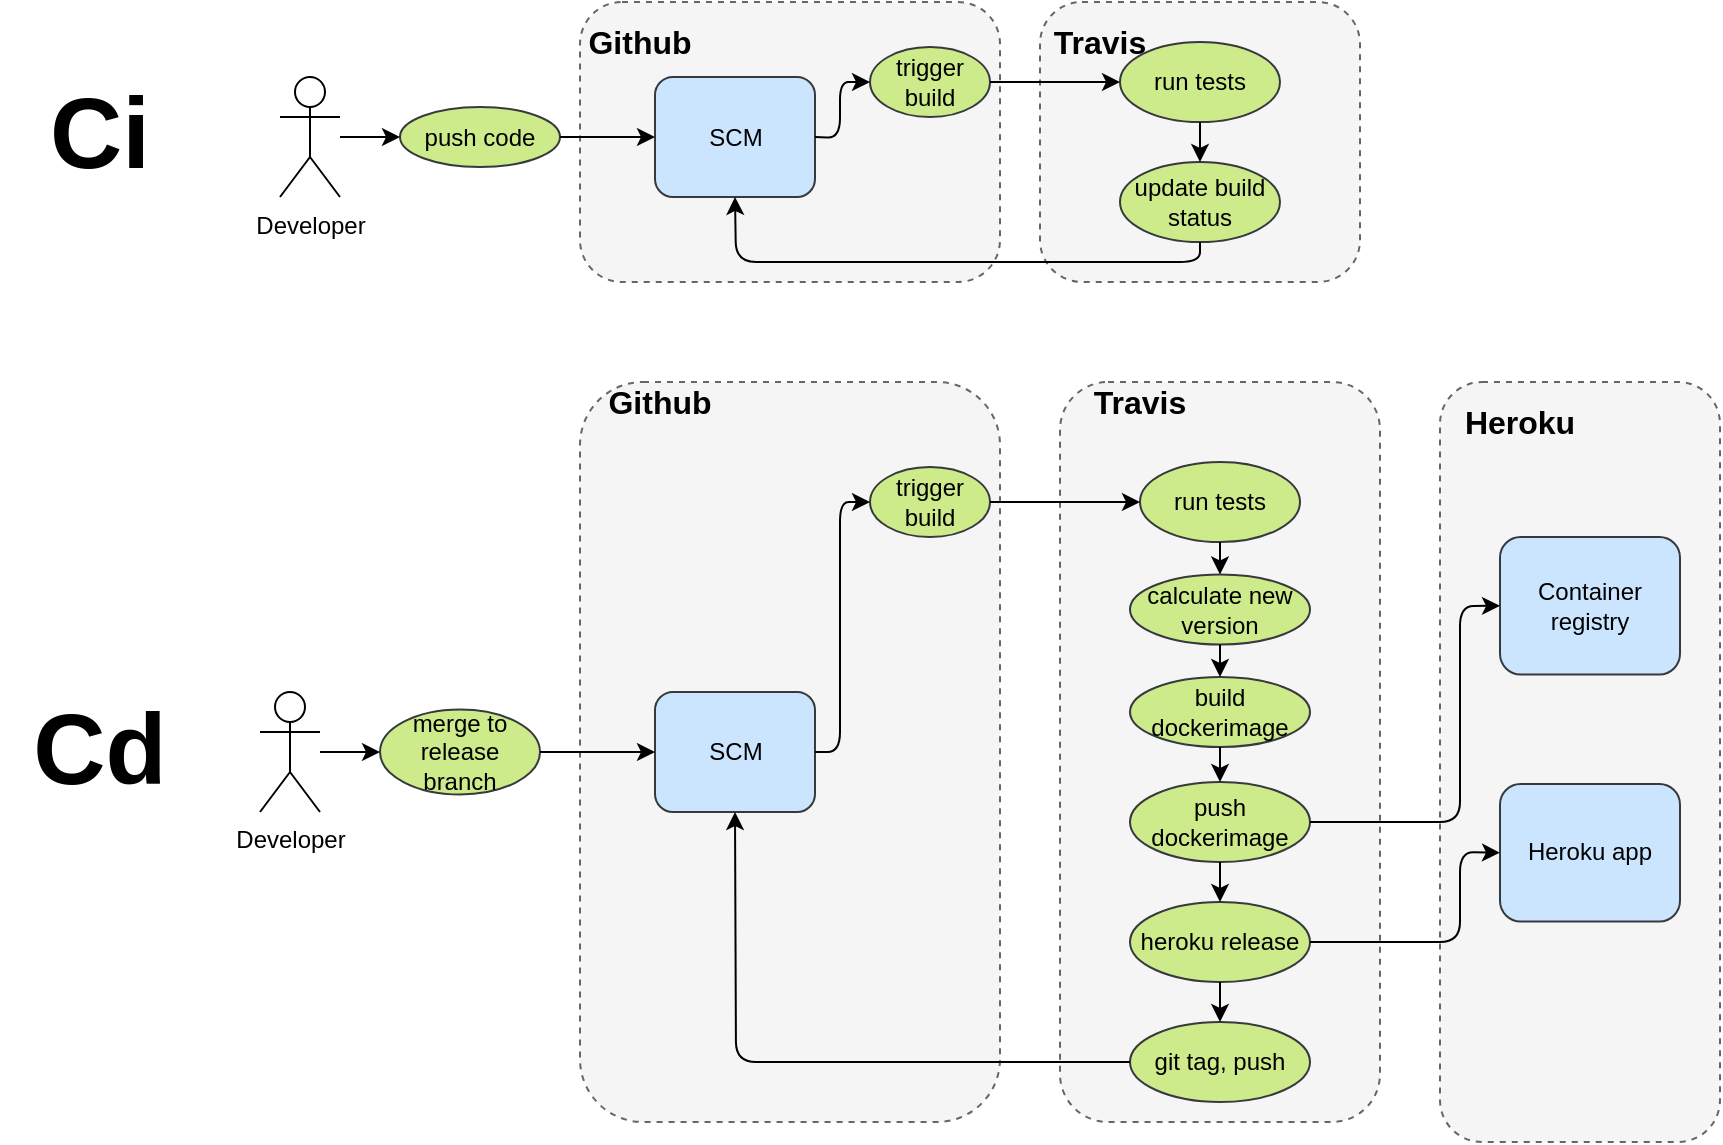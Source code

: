 <mxfile version="14.5.6" type="device"><diagram id="PFdwcSBMrbYXcl_EaHa9" name="Page-1"><mxGraphModel dx="2272" dy="794" grid="1" gridSize="10" guides="1" tooltips="1" connect="1" arrows="1" fold="1" page="1" pageScale="1" pageWidth="850" pageHeight="1100" math="0" shadow="0"><root><mxCell id="0"/><mxCell id="1" parent="0"/><mxCell id="GyPzGDTLERxLrSNGq1Bb-26" value="" style="rounded=1;whiteSpace=wrap;html=1;dashed=1;fillColor=#f5f5f5;strokeColor=#666666;fontColor=#333333;" parent="1" vertex="1"><mxGeometry x="480" y="90" width="160" height="140" as="geometry"/></mxCell><mxCell id="GyPzGDTLERxLrSNGq1Bb-3" value="Developer" style="shape=umlActor;verticalLabelPosition=bottom;verticalAlign=top;html=1;outlineConnect=0;" parent="1" vertex="1"><mxGeometry x="100" y="127.5" width="30" height="60" as="geometry"/></mxCell><mxCell id="GyPzGDTLERxLrSNGq1Bb-4" value="" style="rounded=1;whiteSpace=wrap;html=1;dashed=1;fillColor=#f5f5f5;strokeColor=#666666;fontColor=#333333;" parent="1" vertex="1"><mxGeometry x="250" y="90" width="210" height="140" as="geometry"/></mxCell><mxCell id="GyPzGDTLERxLrSNGq1Bb-14" value="push code" style="ellipse;whiteSpace=wrap;html=1;fillColor=#cdeb8b;strokeColor=#36393d;" parent="1" vertex="1"><mxGeometry x="160" y="142.5" width="80" height="30" as="geometry"/></mxCell><mxCell id="GyPzGDTLERxLrSNGq1Bb-15" value="trigger build" style="ellipse;whiteSpace=wrap;html=1;fillColor=#cdeb8b;strokeColor=#36393d;" parent="1" vertex="1"><mxGeometry x="395" y="112.5" width="60" height="35" as="geometry"/></mxCell><mxCell id="GyPzGDTLERxLrSNGq1Bb-16" value="&lt;font style=&quot;font-size: 16px&quot;&gt;&lt;b&gt;Github&lt;/b&gt;&lt;/font&gt;" style="text;html=1;strokeColor=none;fillColor=none;align=center;verticalAlign=middle;whiteSpace=wrap;rounded=0;dashed=1;" parent="1" vertex="1"><mxGeometry x="260" y="100" width="40" height="20" as="geometry"/></mxCell><mxCell id="GyPzGDTLERxLrSNGq1Bb-17" value="SCM" style="rounded=1;whiteSpace=wrap;html=1;fillColor=#cce5ff;strokeColor=#36393d;" parent="1" vertex="1"><mxGeometry x="287.5" y="127.5" width="80" height="60" as="geometry"/></mxCell><mxCell id="GyPzGDTLERxLrSNGq1Bb-19" value="" style="endArrow=classic;html=1;entryX=0;entryY=0.5;entryDx=0;entryDy=0;" parent="1" source="GyPzGDTLERxLrSNGq1Bb-3" target="GyPzGDTLERxLrSNGq1Bb-14" edge="1"><mxGeometry width="50" height="50" relative="1" as="geometry"><mxPoint x="470" y="322.5" as="sourcePoint"/><mxPoint x="520" y="272.5" as="targetPoint"/></mxGeometry></mxCell><mxCell id="GyPzGDTLERxLrSNGq1Bb-20" value="" style="endArrow=classic;html=1;exitX=1;exitY=0.5;exitDx=0;exitDy=0;entryX=0;entryY=0.5;entryDx=0;entryDy=0;" parent="1" source="GyPzGDTLERxLrSNGq1Bb-14" target="GyPzGDTLERxLrSNGq1Bb-17" edge="1"><mxGeometry width="50" height="50" relative="1" as="geometry"><mxPoint x="470" y="322.5" as="sourcePoint"/><mxPoint x="520" y="272.5" as="targetPoint"/></mxGeometry></mxCell><mxCell id="GyPzGDTLERxLrSNGq1Bb-21" value="" style="endArrow=classic;html=1;exitX=1;exitY=0.5;exitDx=0;exitDy=0;entryX=0;entryY=0.5;entryDx=0;entryDy=0;" parent="1" source="GyPzGDTLERxLrSNGq1Bb-17" target="GyPzGDTLERxLrSNGq1Bb-15" edge="1"><mxGeometry width="50" height="50" relative="1" as="geometry"><mxPoint x="470" y="322.5" as="sourcePoint"/><mxPoint x="520" y="272.5" as="targetPoint"/><Array as="points"><mxPoint x="380" y="158"/><mxPoint x="380" y="130"/></Array></mxGeometry></mxCell><mxCell id="GyPzGDTLERxLrSNGq1Bb-27" value="&lt;font style=&quot;font-size: 16px&quot;&gt;&lt;b&gt;Travis&lt;/b&gt;&lt;/font&gt;" style="text;html=1;strokeColor=none;fillColor=none;align=center;verticalAlign=middle;whiteSpace=wrap;rounded=0;dashed=1;" parent="1" vertex="1"><mxGeometry x="490" y="100" width="40" height="20" as="geometry"/></mxCell><mxCell id="GyPzGDTLERxLrSNGq1Bb-7" value="run tests" style="ellipse;whiteSpace=wrap;html=1;fillColor=#cdeb8b;strokeColor=#36393d;" parent="1" vertex="1"><mxGeometry x="520" y="110" width="80" height="40" as="geometry"/></mxCell><mxCell id="GyPzGDTLERxLrSNGq1Bb-28" value="" style="endArrow=classic;html=1;exitX=1;exitY=0.5;exitDx=0;exitDy=0;entryX=0;entryY=0.5;entryDx=0;entryDy=0;" parent="1" source="GyPzGDTLERxLrSNGq1Bb-15" target="GyPzGDTLERxLrSNGq1Bb-7" edge="1"><mxGeometry width="50" height="50" relative="1" as="geometry"><mxPoint x="470" y="322.5" as="sourcePoint"/><mxPoint x="520" y="272.5" as="targetPoint"/></mxGeometry></mxCell><mxCell id="m069b07_BjO-APrV0mwl-1" value="&lt;font style=&quot;font-size: 50px&quot;&gt;&lt;b&gt;Ci&lt;/b&gt;&lt;/font&gt;" style="text;html=1;strokeColor=none;fillColor=none;align=center;verticalAlign=middle;whiteSpace=wrap;rounded=0;fontSize=20;" vertex="1" parent="1"><mxGeometry x="-15" y="140" width="50" height="30" as="geometry"/></mxCell><mxCell id="m069b07_BjO-APrV0mwl-2" value="&lt;font style=&quot;font-size: 50px&quot;&gt;&lt;b&gt;Cd&lt;/b&gt;&lt;/font&gt;" style="text;html=1;strokeColor=none;fillColor=none;align=center;verticalAlign=middle;whiteSpace=wrap;rounded=0;fontSize=20;" vertex="1" parent="1"><mxGeometry x="-40" y="435" width="100" height="55" as="geometry"/></mxCell><mxCell id="m069b07_BjO-APrV0mwl-3" value="" style="rounded=1;whiteSpace=wrap;html=1;dashed=1;fillColor=#f5f5f5;strokeColor=#666666;fontColor=#333333;" vertex="1" parent="1"><mxGeometry x="490" y="280" width="160" height="370" as="geometry"/></mxCell><mxCell id="m069b07_BjO-APrV0mwl-4" value="Developer" style="shape=umlActor;verticalLabelPosition=bottom;verticalAlign=top;html=1;outlineConnect=0;" vertex="1" parent="1"><mxGeometry x="90" y="435" width="30" height="60" as="geometry"/></mxCell><mxCell id="m069b07_BjO-APrV0mwl-5" value="" style="rounded=1;whiteSpace=wrap;html=1;dashed=1;fillColor=#f5f5f5;strokeColor=#666666;fontColor=#333333;" vertex="1" parent="1"><mxGeometry x="250" y="280" width="210" height="370" as="geometry"/></mxCell><mxCell id="m069b07_BjO-APrV0mwl-6" value="build dockerimage" style="ellipse;whiteSpace=wrap;html=1;fillColor=#cdeb8b;strokeColor=#36393d;" vertex="1" parent="1"><mxGeometry x="525" y="427.5" width="90" height="35" as="geometry"/></mxCell><mxCell id="m069b07_BjO-APrV0mwl-7" value="push dockerimage" style="ellipse;whiteSpace=wrap;html=1;fillColor=#cdeb8b;strokeColor=#36393d;" vertex="1" parent="1"><mxGeometry x="525" y="480" width="90" height="40" as="geometry"/></mxCell><mxCell id="m069b07_BjO-APrV0mwl-8" value="merge to release branch" style="ellipse;whiteSpace=wrap;html=1;fillColor=#cdeb8b;strokeColor=#36393d;" vertex="1" parent="1"><mxGeometry x="150" y="443.75" width="80" height="42.5" as="geometry"/></mxCell><mxCell id="m069b07_BjO-APrV0mwl-9" value="trigger build" style="ellipse;whiteSpace=wrap;html=1;fillColor=#cdeb8b;strokeColor=#36393d;" vertex="1" parent="1"><mxGeometry x="395" y="322.5" width="60" height="35" as="geometry"/></mxCell><mxCell id="m069b07_BjO-APrV0mwl-10" value="&lt;font style=&quot;font-size: 16px&quot;&gt;&lt;b&gt;Github&lt;/b&gt;&lt;/font&gt;" style="text;html=1;strokeColor=none;fillColor=none;align=center;verticalAlign=middle;whiteSpace=wrap;rounded=0;dashed=1;" vertex="1" parent="1"><mxGeometry x="270" y="280" width="40" height="20" as="geometry"/></mxCell><mxCell id="m069b07_BjO-APrV0mwl-11" value="SCM" style="rounded=1;whiteSpace=wrap;html=1;fillColor=#cce5ff;strokeColor=#36393d;" vertex="1" parent="1"><mxGeometry x="287.5" y="435" width="80" height="60" as="geometry"/></mxCell><mxCell id="m069b07_BjO-APrV0mwl-13" value="" style="endArrow=classic;html=1;entryX=0;entryY=0.5;entryDx=0;entryDy=0;" edge="1" parent="1" source="m069b07_BjO-APrV0mwl-4" target="m069b07_BjO-APrV0mwl-8"><mxGeometry width="50" height="50" relative="1" as="geometry"><mxPoint x="470" y="630" as="sourcePoint"/><mxPoint x="520" y="580" as="targetPoint"/></mxGeometry></mxCell><mxCell id="m069b07_BjO-APrV0mwl-14" value="" style="endArrow=classic;html=1;exitX=1;exitY=0.5;exitDx=0;exitDy=0;entryX=0;entryY=0.5;entryDx=0;entryDy=0;" edge="1" parent="1" source="m069b07_BjO-APrV0mwl-8" target="m069b07_BjO-APrV0mwl-11"><mxGeometry width="50" height="50" relative="1" as="geometry"><mxPoint x="470" y="562.5" as="sourcePoint"/><mxPoint x="520" y="512.5" as="targetPoint"/></mxGeometry></mxCell><mxCell id="m069b07_BjO-APrV0mwl-15" value="" style="endArrow=classic;html=1;exitX=1;exitY=0.5;exitDx=0;exitDy=0;entryX=0;entryY=0.5;entryDx=0;entryDy=0;" edge="1" parent="1" source="m069b07_BjO-APrV0mwl-11" target="m069b07_BjO-APrV0mwl-9"><mxGeometry width="50" height="50" relative="1" as="geometry"><mxPoint x="470" y="562.5" as="sourcePoint"/><mxPoint x="520" y="512.5" as="targetPoint"/><Array as="points"><mxPoint x="380" y="465"/><mxPoint x="380" y="340"/></Array></mxGeometry></mxCell><mxCell id="m069b07_BjO-APrV0mwl-16" value="&lt;font style=&quot;font-size: 16px&quot;&gt;&lt;b&gt;Travis&lt;/b&gt;&lt;/font&gt;" style="text;html=1;strokeColor=none;fillColor=none;align=center;verticalAlign=middle;whiteSpace=wrap;rounded=0;dashed=1;" vertex="1" parent="1"><mxGeometry x="510" y="280" width="40" height="20" as="geometry"/></mxCell><mxCell id="m069b07_BjO-APrV0mwl-17" value="run tests" style="ellipse;whiteSpace=wrap;html=1;fillColor=#cdeb8b;strokeColor=#36393d;" vertex="1" parent="1"><mxGeometry x="530" y="320" width="80" height="40" as="geometry"/></mxCell><mxCell id="m069b07_BjO-APrV0mwl-18" value="" style="endArrow=classic;html=1;exitX=1;exitY=0.5;exitDx=0;exitDy=0;entryX=0;entryY=0.5;entryDx=0;entryDy=0;" edge="1" parent="1" source="m069b07_BjO-APrV0mwl-9" target="m069b07_BjO-APrV0mwl-17"><mxGeometry width="50" height="50" relative="1" as="geometry"><mxPoint x="470" y="562.5" as="sourcePoint"/><mxPoint x="520" y="512.5" as="targetPoint"/></mxGeometry></mxCell><mxCell id="m069b07_BjO-APrV0mwl-20" value="" style="endArrow=classic;html=1;exitX=0.5;exitY=1;exitDx=0;exitDy=0;entryX=0.5;entryY=0;entryDx=0;entryDy=0;" edge="1" parent="1" source="m069b07_BjO-APrV0mwl-6" target="m069b07_BjO-APrV0mwl-7"><mxGeometry width="50" height="50" relative="1" as="geometry"><mxPoint x="410" y="565" as="sourcePoint"/><mxPoint x="460" y="515" as="targetPoint"/></mxGeometry></mxCell><mxCell id="m069b07_BjO-APrV0mwl-25" value="update build status" style="ellipse;whiteSpace=wrap;html=1;fillColor=#cdeb8b;strokeColor=#36393d;" vertex="1" parent="1"><mxGeometry x="520" y="170" width="80" height="40" as="geometry"/></mxCell><mxCell id="m069b07_BjO-APrV0mwl-27" value="" style="endArrow=classic;html=1;fontSize=20;exitX=0.5;exitY=1;exitDx=0;exitDy=0;" edge="1" parent="1" source="GyPzGDTLERxLrSNGq1Bb-7" target="m069b07_BjO-APrV0mwl-25"><mxGeometry width="50" height="50" relative="1" as="geometry"><mxPoint x="420" y="200" as="sourcePoint"/><mxPoint x="470" y="150" as="targetPoint"/></mxGeometry></mxCell><mxCell id="m069b07_BjO-APrV0mwl-28" value="" style="endArrow=classic;html=1;fontSize=20;exitX=0.5;exitY=1;exitDx=0;exitDy=0;entryX=0.5;entryY=1;entryDx=0;entryDy=0;" edge="1" parent="1" source="m069b07_BjO-APrV0mwl-25" target="GyPzGDTLERxLrSNGq1Bb-17"><mxGeometry width="50" height="50" relative="1" as="geometry"><mxPoint x="420" y="200" as="sourcePoint"/><mxPoint x="470" y="150" as="targetPoint"/><Array as="points"><mxPoint x="560" y="220"/><mxPoint x="328" y="220"/></Array></mxGeometry></mxCell><mxCell id="m069b07_BjO-APrV0mwl-29" value="" style="rounded=1;whiteSpace=wrap;html=1;dashed=1;fillColor=#f5f5f5;strokeColor=#666666;fontColor=#333333;" vertex="1" parent="1"><mxGeometry x="680" y="280" width="140" height="380" as="geometry"/></mxCell><mxCell id="m069b07_BjO-APrV0mwl-30" value="&lt;font style=&quot;font-size: 16px&quot;&gt;&lt;b&gt;Heroku&lt;/b&gt;&lt;/font&gt;" style="text;html=1;strokeColor=none;fillColor=none;align=center;verticalAlign=middle;whiteSpace=wrap;rounded=0;dashed=1;" vertex="1" parent="1"><mxGeometry x="690" y="290" width="60" height="20" as="geometry"/></mxCell><mxCell id="m069b07_BjO-APrV0mwl-31" value="calculate new version" style="ellipse;whiteSpace=wrap;html=1;fillColor=#cdeb8b;strokeColor=#36393d;" vertex="1" parent="1"><mxGeometry x="525" y="376.25" width="90" height="35" as="geometry"/></mxCell><mxCell id="m069b07_BjO-APrV0mwl-32" value="heroku release" style="ellipse;whiteSpace=wrap;html=1;fillColor=#cdeb8b;strokeColor=#36393d;" vertex="1" parent="1"><mxGeometry x="525" y="540" width="90" height="40" as="geometry"/></mxCell><mxCell id="m069b07_BjO-APrV0mwl-33" value="git tag, push" style="ellipse;whiteSpace=wrap;html=1;fillColor=#cdeb8b;strokeColor=#36393d;" vertex="1" parent="1"><mxGeometry x="525" y="600" width="90" height="40" as="geometry"/></mxCell><mxCell id="m069b07_BjO-APrV0mwl-34" value="" style="endArrow=classic;html=1;fontSize=20;exitX=0.5;exitY=1;exitDx=0;exitDy=0;entryX=0.5;entryY=0;entryDx=0;entryDy=0;" edge="1" parent="1" source="m069b07_BjO-APrV0mwl-17" target="m069b07_BjO-APrV0mwl-31"><mxGeometry width="50" height="50" relative="1" as="geometry"><mxPoint x="560" y="500" as="sourcePoint"/><mxPoint x="610" y="450" as="targetPoint"/></mxGeometry></mxCell><mxCell id="m069b07_BjO-APrV0mwl-35" value="" style="endArrow=classic;html=1;fontSize=20;exitX=0.5;exitY=1;exitDx=0;exitDy=0;entryX=0.5;entryY=0;entryDx=0;entryDy=0;" edge="1" parent="1" source="m069b07_BjO-APrV0mwl-31" target="m069b07_BjO-APrV0mwl-6"><mxGeometry width="50" height="50" relative="1" as="geometry"><mxPoint x="560" y="500" as="sourcePoint"/><mxPoint x="610" y="450" as="targetPoint"/></mxGeometry></mxCell><mxCell id="m069b07_BjO-APrV0mwl-36" value="" style="endArrow=classic;html=1;fontSize=20;exitX=0.5;exitY=1;exitDx=0;exitDy=0;entryX=0.5;entryY=0;entryDx=0;entryDy=0;" edge="1" parent="1" source="m069b07_BjO-APrV0mwl-7" target="m069b07_BjO-APrV0mwl-32"><mxGeometry width="50" height="50" relative="1" as="geometry"><mxPoint x="560" y="500" as="sourcePoint"/><mxPoint x="610" y="450" as="targetPoint"/></mxGeometry></mxCell><mxCell id="m069b07_BjO-APrV0mwl-37" value="" style="endArrow=classic;html=1;fontSize=20;exitX=0.5;exitY=1;exitDx=0;exitDy=0;entryX=0.5;entryY=0;entryDx=0;entryDy=0;" edge="1" parent="1" source="m069b07_BjO-APrV0mwl-32" target="m069b07_BjO-APrV0mwl-33"><mxGeometry width="50" height="50" relative="1" as="geometry"><mxPoint x="560" y="500" as="sourcePoint"/><mxPoint x="610" y="450" as="targetPoint"/></mxGeometry></mxCell><mxCell id="m069b07_BjO-APrV0mwl-38" value="" style="endArrow=classic;html=1;fontSize=20;exitX=0;exitY=0.5;exitDx=0;exitDy=0;entryX=0.5;entryY=1;entryDx=0;entryDy=0;" edge="1" parent="1" source="m069b07_BjO-APrV0mwl-33" target="m069b07_BjO-APrV0mwl-11"><mxGeometry width="50" height="50" relative="1" as="geometry"><mxPoint x="600" y="420" as="sourcePoint"/><mxPoint x="650" y="370" as="targetPoint"/><Array as="points"><mxPoint x="328" y="620"/></Array></mxGeometry></mxCell><mxCell id="m069b07_BjO-APrV0mwl-39" value="Container registry" style="rounded=1;whiteSpace=wrap;html=1;fillColor=#cce5ff;strokeColor=#36393d;" vertex="1" parent="1"><mxGeometry x="710" y="357.5" width="90" height="68.75" as="geometry"/></mxCell><mxCell id="m069b07_BjO-APrV0mwl-40" value="Heroku app" style="rounded=1;whiteSpace=wrap;html=1;fillColor=#cce5ff;strokeColor=#36393d;" vertex="1" parent="1"><mxGeometry x="710" y="481" width="90" height="68.75" as="geometry"/></mxCell><mxCell id="m069b07_BjO-APrV0mwl-41" value="" style="endArrow=classic;html=1;fontSize=20;exitX=1;exitY=0.5;exitDx=0;exitDy=0;entryX=0;entryY=0.5;entryDx=0;entryDy=0;" edge="1" parent="1" source="m069b07_BjO-APrV0mwl-7" target="m069b07_BjO-APrV0mwl-39"><mxGeometry width="50" height="50" relative="1" as="geometry"><mxPoint x="730" y="420" as="sourcePoint"/><mxPoint x="780" y="370" as="targetPoint"/><Array as="points"><mxPoint x="690" y="500"/><mxPoint x="690" y="392"/></Array></mxGeometry></mxCell><mxCell id="m069b07_BjO-APrV0mwl-42" value="" style="endArrow=classic;html=1;fontSize=20;exitX=1;exitY=0.5;exitDx=0;exitDy=0;entryX=0;entryY=0.5;entryDx=0;entryDy=0;" edge="1" parent="1" source="m069b07_BjO-APrV0mwl-32" target="m069b07_BjO-APrV0mwl-40"><mxGeometry width="50" height="50" relative="1" as="geometry"><mxPoint x="730" y="420" as="sourcePoint"/><mxPoint x="780" y="370" as="targetPoint"/><Array as="points"><mxPoint x="690" y="560"/><mxPoint x="690" y="515"/></Array></mxGeometry></mxCell></root></mxGraphModel></diagram></mxfile>